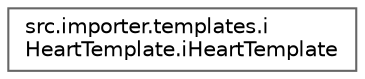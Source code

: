 digraph "Graphical Class Hierarchy"
{
 // LATEX_PDF_SIZE
  bgcolor="transparent";
  edge [fontname=Helvetica,fontsize=10,labelfontname=Helvetica,labelfontsize=10];
  node [fontname=Helvetica,fontsize=10,shape=box,height=0.2,width=0.4];
  rankdir="LR";
  Node0 [id="Node000000",label="src.importer.templates.i\lHeartTemplate.iHeartTemplate",height=0.2,width=0.4,color="grey40", fillcolor="white", style="filled",URL="$classsrc_1_1importer_1_1templates_1_1i_heart_template_1_1i_heart_template.html",tooltip=" "];
}
